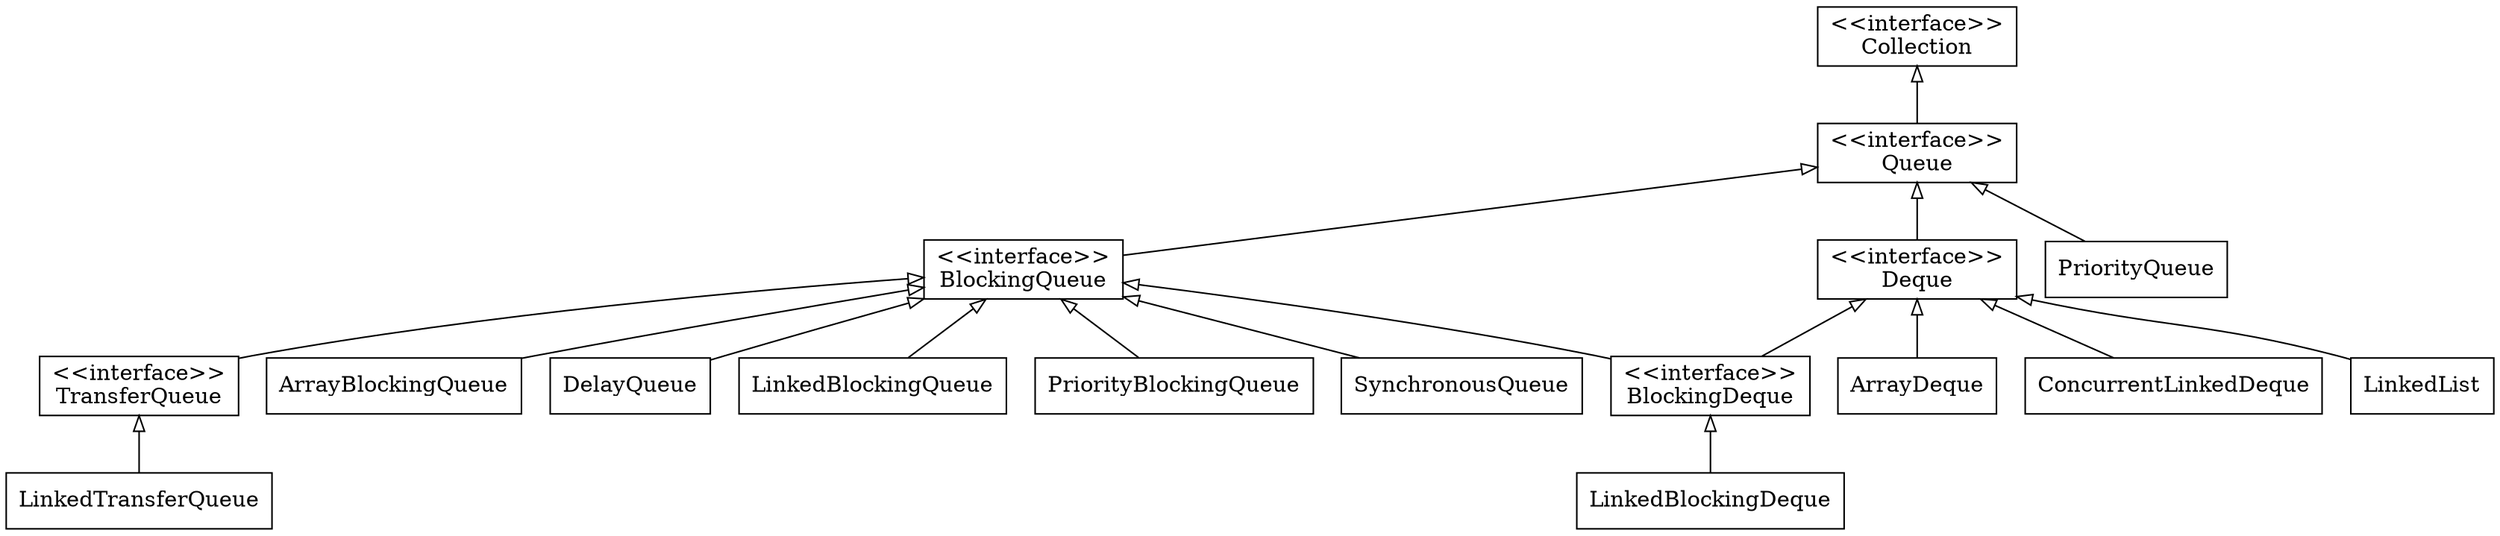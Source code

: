 digraph G {
	
	rankdir=BT

        node [
                shape = "record"
        ]

        edge [
		arrowhead = "empty"
        ]

	Collection [label="\<\<interface\>\>\nCollection"]
	Queue [label="\<\<interface\>\>\nQueue"]
	Deque [label="\<\<interface\>\>\nDeque"]
	BlockingQueue [label="\<\<interface\>\>\nBlockingQueue"]
	BlockingDeque [label="\<\<interface\>\>\nBlockingDeque"]
	TransferQueue [label="\<\<interface\>\>\nTransferQueue"]

	Queue -> Collection
	Deque -> Queue
	PriorityQueue -> Queue
	ArrayDeque -> Deque
	ConcurrentLinkedDeque -> Deque
	LinkedList -> Deque
	BlockingQueue -> Queue
	TransferQueue -> BlockingQueue
	LinkedTransferQueue -> TransferQueue
	ArrayBlockingQueue -> BlockingQueue
	DelayQueue -> BlockingQueue
	LinkedBlockingQueue -> BlockingQueue
	PriorityBlockingQueue -> BlockingQueue
	SynchronousQueue -> BlockingQueue
	BlockingDeque -> BlockingQueue
	BlockingDeque -> Deque
	LinkedBlockingDeque -> BlockingDeque	
	
}

